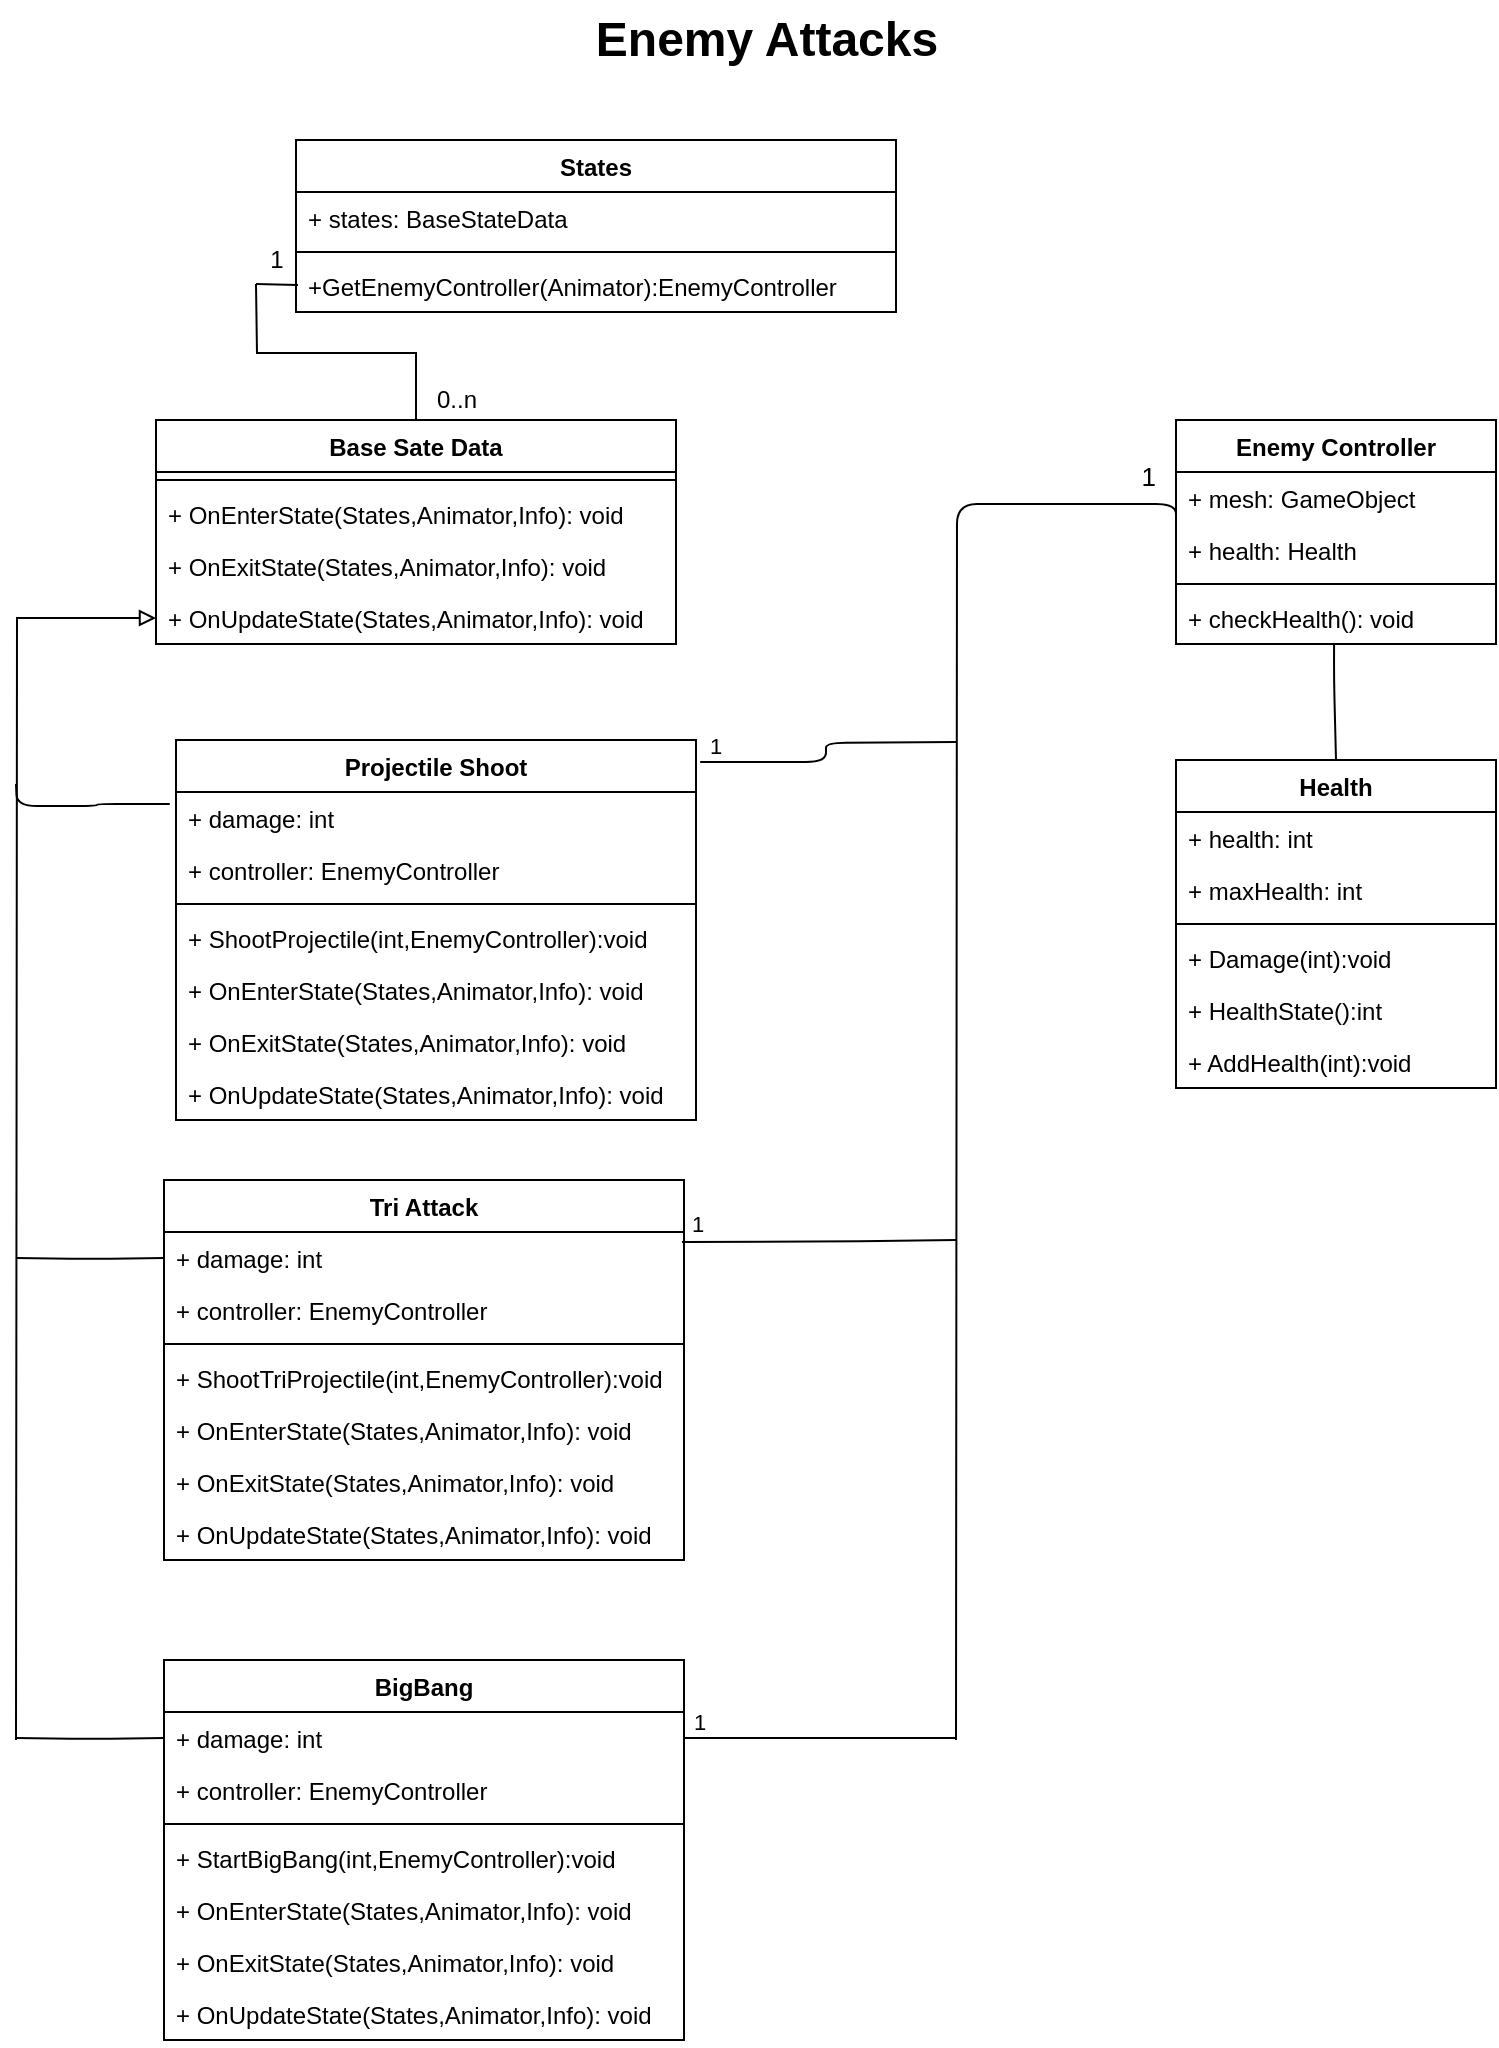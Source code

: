 <mxfile version="15.2.7" type="github">
  <diagram id="ZAGHhrm-wD6JYHUMJgfc" name="Page-1">
    <mxGraphModel dx="1102" dy="522" grid="1" gridSize="10" guides="1" tooltips="1" connect="1" arrows="1" fold="1" page="1" pageScale="1" pageWidth="850" pageHeight="1100" math="0" shadow="0">
      <root>
        <mxCell id="0" />
        <mxCell id="1" parent="0" />
        <mxCell id="3vZIbk5PL8b3pY2EDthd-1" value="Enemy Controller" style="swimlane;fontStyle=1;align=center;verticalAlign=top;childLayout=stackLayout;horizontal=1;startSize=26;horizontalStack=0;resizeParent=1;resizeParentMax=0;resizeLast=0;collapsible=1;marginBottom=0;" vertex="1" parent="1">
          <mxGeometry x="620" y="260" width="160" height="112" as="geometry">
            <mxRectangle x="320" y="90" width="130" height="26" as="alternateBounds" />
          </mxGeometry>
        </mxCell>
        <mxCell id="3vZIbk5PL8b3pY2EDthd-2" value="+ mesh: GameObject" style="text;strokeColor=none;fillColor=none;align=left;verticalAlign=top;spacingLeft=4;spacingRight=4;overflow=hidden;rotatable=0;points=[[0,0.5],[1,0.5]];portConstraint=eastwest;" vertex="1" parent="3vZIbk5PL8b3pY2EDthd-1">
          <mxGeometry y="26" width="160" height="26" as="geometry" />
        </mxCell>
        <mxCell id="3vZIbk5PL8b3pY2EDthd-5" value="+ health: Health" style="text;strokeColor=none;fillColor=none;align=left;verticalAlign=top;spacingLeft=4;spacingRight=4;overflow=hidden;rotatable=0;points=[[0,0.5],[1,0.5]];portConstraint=eastwest;" vertex="1" parent="3vZIbk5PL8b3pY2EDthd-1">
          <mxGeometry y="52" width="160" height="26" as="geometry" />
        </mxCell>
        <mxCell id="3vZIbk5PL8b3pY2EDthd-3" value="" style="line;strokeWidth=1;fillColor=none;align=left;verticalAlign=middle;spacingTop=-1;spacingLeft=3;spacingRight=3;rotatable=0;labelPosition=right;points=[];portConstraint=eastwest;" vertex="1" parent="3vZIbk5PL8b3pY2EDthd-1">
          <mxGeometry y="78" width="160" height="8" as="geometry" />
        </mxCell>
        <mxCell id="3vZIbk5PL8b3pY2EDthd-4" value="+ checkHealth(): void" style="text;strokeColor=none;fillColor=none;align=left;verticalAlign=top;spacingLeft=4;spacingRight=4;overflow=hidden;rotatable=0;points=[[0,0.5],[1,0.5]];portConstraint=eastwest;" vertex="1" parent="3vZIbk5PL8b3pY2EDthd-1">
          <mxGeometry y="86" width="160" height="26" as="geometry" />
        </mxCell>
        <mxCell id="3vZIbk5PL8b3pY2EDthd-14" value="Health" style="swimlane;fontStyle=1;align=center;verticalAlign=top;childLayout=stackLayout;horizontal=1;startSize=26;horizontalStack=0;resizeParent=1;resizeParentMax=0;resizeLast=0;collapsible=1;marginBottom=0;" vertex="1" parent="1">
          <mxGeometry x="620" y="430" width="160" height="164" as="geometry" />
        </mxCell>
        <mxCell id="3vZIbk5PL8b3pY2EDthd-15" value="+ health: int" style="text;strokeColor=none;fillColor=none;align=left;verticalAlign=top;spacingLeft=4;spacingRight=4;overflow=hidden;rotatable=0;points=[[0,0.5],[1,0.5]];portConstraint=eastwest;" vertex="1" parent="3vZIbk5PL8b3pY2EDthd-14">
          <mxGeometry y="26" width="160" height="26" as="geometry" />
        </mxCell>
        <mxCell id="3vZIbk5PL8b3pY2EDthd-18" value="+ maxHealth: int" style="text;strokeColor=none;fillColor=none;align=left;verticalAlign=top;spacingLeft=4;spacingRight=4;overflow=hidden;rotatable=0;points=[[0,0.5],[1,0.5]];portConstraint=eastwest;" vertex="1" parent="3vZIbk5PL8b3pY2EDthd-14">
          <mxGeometry y="52" width="160" height="26" as="geometry" />
        </mxCell>
        <mxCell id="3vZIbk5PL8b3pY2EDthd-16" value="" style="line;strokeWidth=1;fillColor=none;align=left;verticalAlign=middle;spacingTop=-1;spacingLeft=3;spacingRight=3;rotatable=0;labelPosition=right;points=[];portConstraint=eastwest;" vertex="1" parent="3vZIbk5PL8b3pY2EDthd-14">
          <mxGeometry y="78" width="160" height="8" as="geometry" />
        </mxCell>
        <mxCell id="3vZIbk5PL8b3pY2EDthd-17" value="+ Damage(int):void" style="text;strokeColor=none;fillColor=none;align=left;verticalAlign=top;spacingLeft=4;spacingRight=4;overflow=hidden;rotatable=0;points=[[0,0.5],[1,0.5]];portConstraint=eastwest;" vertex="1" parent="3vZIbk5PL8b3pY2EDthd-14">
          <mxGeometry y="86" width="160" height="26" as="geometry" />
        </mxCell>
        <mxCell id="3vZIbk5PL8b3pY2EDthd-19" value="+ HealthState():int" style="text;strokeColor=none;fillColor=none;align=left;verticalAlign=top;spacingLeft=4;spacingRight=4;overflow=hidden;rotatable=0;points=[[0,0.5],[1,0.5]];portConstraint=eastwest;" vertex="1" parent="3vZIbk5PL8b3pY2EDthd-14">
          <mxGeometry y="112" width="160" height="26" as="geometry" />
        </mxCell>
        <mxCell id="3vZIbk5PL8b3pY2EDthd-20" value="+ AddHealth(int):void" style="text;strokeColor=none;fillColor=none;align=left;verticalAlign=top;spacingLeft=4;spacingRight=4;overflow=hidden;rotatable=0;points=[[0,0.5],[1,0.5]];portConstraint=eastwest;" vertex="1" parent="3vZIbk5PL8b3pY2EDthd-14">
          <mxGeometry y="138" width="160" height="26" as="geometry" />
        </mxCell>
        <mxCell id="3vZIbk5PL8b3pY2EDthd-27" value="" style="endArrow=none;html=1;exitX=0.5;exitY=0;exitDx=0;exitDy=0;entryX=0.494;entryY=1;entryDx=0;entryDy=0;entryPerimeter=0;" edge="1" parent="1" source="3vZIbk5PL8b3pY2EDthd-14" target="3vZIbk5PL8b3pY2EDthd-4">
          <mxGeometry width="50" height="50" relative="1" as="geometry">
            <mxPoint x="694" y="420" as="sourcePoint" />
            <mxPoint x="700" y="390" as="targetPoint" />
            <Array as="points">
              <mxPoint x="699" y="390" />
            </Array>
          </mxGeometry>
        </mxCell>
        <mxCell id="3vZIbk5PL8b3pY2EDthd-48" value="" style="edgeStyle=orthogonalEdgeStyle;rounded=0;orthogonalLoop=1;jettySize=auto;html=1;endArrow=none;endFill=0;startArrow=none;" edge="1" parent="1" target="3vZIbk5PL8b3pY2EDthd-47">
          <mxGeometry relative="1" as="geometry">
            <mxPoint x="160" y="192" as="sourcePoint" />
          </mxGeometry>
        </mxCell>
        <mxCell id="3vZIbk5PL8b3pY2EDthd-38" value="Base Sate Data" style="swimlane;fontStyle=1;align=center;verticalAlign=top;childLayout=stackLayout;horizontal=1;startSize=26;horizontalStack=0;resizeParent=1;resizeParentMax=0;resizeLast=0;collapsible=1;marginBottom=0;" vertex="1" parent="1">
          <mxGeometry x="110" y="260" width="260" height="112" as="geometry" />
        </mxCell>
        <mxCell id="3vZIbk5PL8b3pY2EDthd-40" value="" style="line;strokeWidth=1;fillColor=none;align=left;verticalAlign=middle;spacingTop=-1;spacingLeft=3;spacingRight=3;rotatable=0;labelPosition=right;points=[];portConstraint=eastwest;" vertex="1" parent="3vZIbk5PL8b3pY2EDthd-38">
          <mxGeometry y="26" width="260" height="8" as="geometry" />
        </mxCell>
        <mxCell id="3vZIbk5PL8b3pY2EDthd-41" value="+ OnEnterState(States,Animator,Info): void" style="text;strokeColor=none;fillColor=none;align=left;verticalAlign=top;spacingLeft=4;spacingRight=4;overflow=hidden;rotatable=0;points=[[0,0.5],[1,0.5]];portConstraint=eastwest;" vertex="1" parent="3vZIbk5PL8b3pY2EDthd-38">
          <mxGeometry y="34" width="260" height="26" as="geometry" />
        </mxCell>
        <mxCell id="3vZIbk5PL8b3pY2EDthd-42" value="+ OnExitState(States,Animator,Info): void" style="text;strokeColor=none;fillColor=none;align=left;verticalAlign=top;spacingLeft=4;spacingRight=4;overflow=hidden;rotatable=0;points=[[0,0.5],[1,0.5]];portConstraint=eastwest;" vertex="1" parent="3vZIbk5PL8b3pY2EDthd-38">
          <mxGeometry y="60" width="260" height="26" as="geometry" />
        </mxCell>
        <mxCell id="3vZIbk5PL8b3pY2EDthd-43" value="+ OnUpdateState(States,Animator,Info): void" style="text;strokeColor=none;fillColor=none;align=left;verticalAlign=top;spacingLeft=4;spacingRight=4;overflow=hidden;rotatable=0;points=[[0,0.5],[1,0.5]];portConstraint=eastwest;" vertex="1" parent="3vZIbk5PL8b3pY2EDthd-38">
          <mxGeometry y="86" width="260" height="26" as="geometry" />
        </mxCell>
        <mxCell id="3vZIbk5PL8b3pY2EDthd-44" value="States" style="swimlane;fontStyle=1;align=center;verticalAlign=top;childLayout=stackLayout;horizontal=1;startSize=26;horizontalStack=0;resizeParent=1;resizeParentMax=0;resizeLast=0;collapsible=1;marginBottom=0;" vertex="1" parent="1">
          <mxGeometry x="180" y="120" width="300" height="86" as="geometry" />
        </mxCell>
        <mxCell id="3vZIbk5PL8b3pY2EDthd-45" value="+ states: BaseStateData" style="text;strokeColor=none;fillColor=none;align=left;verticalAlign=top;spacingLeft=4;spacingRight=4;overflow=hidden;rotatable=0;points=[[0,0.5],[1,0.5]];portConstraint=eastwest;" vertex="1" parent="3vZIbk5PL8b3pY2EDthd-44">
          <mxGeometry y="26" width="300" height="26" as="geometry" />
        </mxCell>
        <mxCell id="3vZIbk5PL8b3pY2EDthd-46" value="" style="line;strokeWidth=1;fillColor=none;align=left;verticalAlign=middle;spacingTop=-1;spacingLeft=3;spacingRight=3;rotatable=0;labelPosition=right;points=[];portConstraint=eastwest;" vertex="1" parent="3vZIbk5PL8b3pY2EDthd-44">
          <mxGeometry y="52" width="300" height="8" as="geometry" />
        </mxCell>
        <mxCell id="3vZIbk5PL8b3pY2EDthd-47" value="+GetEnemyController(Animator):EnemyController" style="text;strokeColor=none;fillColor=none;align=left;verticalAlign=top;spacingLeft=4;spacingRight=4;overflow=hidden;rotatable=0;points=[[0,0.5],[1,0.5]];portConstraint=eastwest;" vertex="1" parent="3vZIbk5PL8b3pY2EDthd-44">
          <mxGeometry y="60" width="300" height="26" as="geometry" />
        </mxCell>
        <mxCell id="3vZIbk5PL8b3pY2EDthd-49" value="0..n" style="text;html=1;align=center;verticalAlign=middle;resizable=0;points=[];autosize=1;strokeColor=none;fillColor=none;" vertex="1" parent="1">
          <mxGeometry x="240" y="240" width="40" height="20" as="geometry" />
        </mxCell>
        <mxCell id="3vZIbk5PL8b3pY2EDthd-51" value="" style="edgeStyle=orthogonalEdgeStyle;rounded=0;orthogonalLoop=1;jettySize=auto;html=1;endArrow=none;endFill=0;" edge="1" parent="1" source="3vZIbk5PL8b3pY2EDthd-38">
          <mxGeometry relative="1" as="geometry">
            <mxPoint x="240" y="260" as="sourcePoint" />
            <mxPoint x="160" y="192" as="targetPoint" />
          </mxGeometry>
        </mxCell>
        <mxCell id="3vZIbk5PL8b3pY2EDthd-53" value="1" style="text;html=1;align=center;verticalAlign=middle;resizable=0;points=[];autosize=1;strokeColor=none;fillColor=none;" vertex="1" parent="1">
          <mxGeometry x="160" y="170" width="20" height="20" as="geometry" />
        </mxCell>
        <mxCell id="3vZIbk5PL8b3pY2EDthd-56" value="Projectile Shoot" style="swimlane;fontStyle=1;align=center;verticalAlign=top;childLayout=stackLayout;horizontal=1;startSize=26;horizontalStack=0;resizeParent=1;resizeParentMax=0;resizeLast=0;collapsible=1;marginBottom=0;" vertex="1" parent="1">
          <mxGeometry x="120" y="420" width="260" height="190" as="geometry">
            <mxRectangle x="20" y="320" width="120" height="26" as="alternateBounds" />
          </mxGeometry>
        </mxCell>
        <mxCell id="3vZIbk5PL8b3pY2EDthd-57" value="+ damage: int" style="text;strokeColor=none;fillColor=none;align=left;verticalAlign=top;spacingLeft=4;spacingRight=4;overflow=hidden;rotatable=0;points=[[0,0.5],[1,0.5]];portConstraint=eastwest;" vertex="1" parent="3vZIbk5PL8b3pY2EDthd-56">
          <mxGeometry y="26" width="260" height="26" as="geometry" />
        </mxCell>
        <mxCell id="3vZIbk5PL8b3pY2EDthd-61" value="+ controller: EnemyController" style="text;strokeColor=none;fillColor=none;align=left;verticalAlign=top;spacingLeft=4;spacingRight=4;overflow=hidden;rotatable=0;points=[[0,0.5],[1,0.5]];portConstraint=eastwest;" vertex="1" parent="3vZIbk5PL8b3pY2EDthd-56">
          <mxGeometry y="52" width="260" height="26" as="geometry" />
        </mxCell>
        <mxCell id="3vZIbk5PL8b3pY2EDthd-58" value="" style="line;strokeWidth=1;fillColor=none;align=left;verticalAlign=middle;spacingTop=-1;spacingLeft=3;spacingRight=3;rotatable=0;labelPosition=right;points=[];portConstraint=eastwest;" vertex="1" parent="3vZIbk5PL8b3pY2EDthd-56">
          <mxGeometry y="78" width="260" height="8" as="geometry" />
        </mxCell>
        <mxCell id="3vZIbk5PL8b3pY2EDthd-59" value="+ ShootProjectile(int,EnemyController):void" style="text;strokeColor=none;fillColor=none;align=left;verticalAlign=top;spacingLeft=4;spacingRight=4;overflow=hidden;rotatable=0;points=[[0,0.5],[1,0.5]];portConstraint=eastwest;" vertex="1" parent="3vZIbk5PL8b3pY2EDthd-56">
          <mxGeometry y="86" width="260" height="26" as="geometry" />
        </mxCell>
        <mxCell id="3vZIbk5PL8b3pY2EDthd-90" value="+ OnEnterState(States,Animator,Info): void" style="text;strokeColor=none;fillColor=none;align=left;verticalAlign=top;spacingLeft=4;spacingRight=4;overflow=hidden;rotatable=0;points=[[0,0.5],[1,0.5]];portConstraint=eastwest;" vertex="1" parent="3vZIbk5PL8b3pY2EDthd-56">
          <mxGeometry y="112" width="260" height="26" as="geometry" />
        </mxCell>
        <mxCell id="3vZIbk5PL8b3pY2EDthd-91" value="+ OnExitState(States,Animator,Info): void" style="text;strokeColor=none;fillColor=none;align=left;verticalAlign=top;spacingLeft=4;spacingRight=4;overflow=hidden;rotatable=0;points=[[0,0.5],[1,0.5]];portConstraint=eastwest;" vertex="1" parent="3vZIbk5PL8b3pY2EDthd-56">
          <mxGeometry y="138" width="260" height="26" as="geometry" />
        </mxCell>
        <mxCell id="3vZIbk5PL8b3pY2EDthd-92" value="+ OnUpdateState(States,Animator,Info): void" style="text;strokeColor=none;fillColor=none;align=left;verticalAlign=top;spacingLeft=4;spacingRight=4;overflow=hidden;rotatable=0;points=[[0,0.5],[1,0.5]];portConstraint=eastwest;" vertex="1" parent="3vZIbk5PL8b3pY2EDthd-56">
          <mxGeometry y="164" width="260" height="26" as="geometry" />
        </mxCell>
        <mxCell id="3vZIbk5PL8b3pY2EDthd-65" value="" style="edgeStyle=orthogonalEdgeStyle;rounded=0;orthogonalLoop=1;jettySize=auto;html=1;endArrow=block;endFill=0;entryX=0;entryY=0.5;entryDx=0;entryDy=0;" edge="1" parent="1" target="3vZIbk5PL8b3pY2EDthd-43">
          <mxGeometry relative="1" as="geometry">
            <mxPoint x="40" y="920" as="sourcePoint" />
            <mxPoint x="370" y="359" as="targetPoint" />
          </mxGeometry>
        </mxCell>
        <mxCell id="3vZIbk5PL8b3pY2EDthd-93" value="" style="endArrow=none;html=1;edgeStyle=orthogonalEdgeStyle;strokeColor=default;entryX=0;entryY=0;entryDx=0;entryDy=0;entryPerimeter=0;" edge="1" parent="1" target="3vZIbk5PL8b3pY2EDthd-5">
          <mxGeometry relative="1" as="geometry">
            <mxPoint x="510" y="920" as="sourcePoint" />
            <mxPoint x="500" y="570" as="targetPoint" />
          </mxGeometry>
        </mxCell>
        <mxCell id="3vZIbk5PL8b3pY2EDthd-95" value="1" style="edgeLabel;resizable=0;html=1;align=right;verticalAlign=bottom;fontSize=13;" connectable="0" vertex="1" parent="3vZIbk5PL8b3pY2EDthd-93">
          <mxGeometry x="1" relative="1" as="geometry">
            <mxPoint x="-10" y="-13" as="offset" />
          </mxGeometry>
        </mxCell>
        <mxCell id="3vZIbk5PL8b3pY2EDthd-98" value="" style="endArrow=none;html=1;edgeStyle=orthogonalEdgeStyle;fontSize=13;strokeColor=default;exitX=1.008;exitY=0.058;exitDx=0;exitDy=0;exitPerimeter=0;" edge="1" parent="1" source="3vZIbk5PL8b3pY2EDthd-56">
          <mxGeometry relative="1" as="geometry">
            <mxPoint x="340" y="470" as="sourcePoint" />
            <mxPoint x="510" y="421" as="targetPoint" />
          </mxGeometry>
        </mxCell>
        <mxCell id="3vZIbk5PL8b3pY2EDthd-99" value="1" style="edgeLabel;resizable=0;html=1;align=left;verticalAlign=bottom;" connectable="0" vertex="1" parent="3vZIbk5PL8b3pY2EDthd-98">
          <mxGeometry x="-1" relative="1" as="geometry">
            <mxPoint x="3" as="offset" />
          </mxGeometry>
        </mxCell>
        <mxCell id="3vZIbk5PL8b3pY2EDthd-101" value="" style="endArrow=none;html=1;edgeStyle=orthogonalEdgeStyle;fontSize=13;strokeColor=default;entryX=-0.012;entryY=0.231;entryDx=0;entryDy=0;entryPerimeter=0;" edge="1" parent="1" target="3vZIbk5PL8b3pY2EDthd-57">
          <mxGeometry relative="1" as="geometry">
            <mxPoint x="40" y="442" as="sourcePoint" />
            <mxPoint x="500" y="470" as="targetPoint" />
          </mxGeometry>
        </mxCell>
        <mxCell id="3vZIbk5PL8b3pY2EDthd-104" value="" style="endArrow=none;html=1;edgeStyle=orthogonalEdgeStyle;fontSize=13;strokeColor=default;entryX=0;entryY=0.5;entryDx=0;entryDy=0;" edge="1" parent="1" target="3vZIbk5PL8b3pY2EDthd-106">
          <mxGeometry relative="1" as="geometry">
            <mxPoint x="40" y="679" as="sourcePoint" />
            <mxPoint x="120.0" y="680.006" as="targetPoint" />
          </mxGeometry>
        </mxCell>
        <mxCell id="3vZIbk5PL8b3pY2EDthd-105" value="Tri Attack" style="swimlane;fontStyle=1;align=center;verticalAlign=top;childLayout=stackLayout;horizontal=1;startSize=26;horizontalStack=0;resizeParent=1;resizeParentMax=0;resizeLast=0;collapsible=1;marginBottom=0;" vertex="1" parent="1">
          <mxGeometry x="114" y="640" width="260" height="190" as="geometry">
            <mxRectangle x="20" y="320" width="120" height="26" as="alternateBounds" />
          </mxGeometry>
        </mxCell>
        <mxCell id="3vZIbk5PL8b3pY2EDthd-106" value="+ damage: int" style="text;strokeColor=none;fillColor=none;align=left;verticalAlign=top;spacingLeft=4;spacingRight=4;overflow=hidden;rotatable=0;points=[[0,0.5],[1,0.5]];portConstraint=eastwest;" vertex="1" parent="3vZIbk5PL8b3pY2EDthd-105">
          <mxGeometry y="26" width="260" height="26" as="geometry" />
        </mxCell>
        <mxCell id="3vZIbk5PL8b3pY2EDthd-107" value="+ controller: EnemyController" style="text;strokeColor=none;fillColor=none;align=left;verticalAlign=top;spacingLeft=4;spacingRight=4;overflow=hidden;rotatable=0;points=[[0,0.5],[1,0.5]];portConstraint=eastwest;" vertex="1" parent="3vZIbk5PL8b3pY2EDthd-105">
          <mxGeometry y="52" width="260" height="26" as="geometry" />
        </mxCell>
        <mxCell id="3vZIbk5PL8b3pY2EDthd-108" value="" style="line;strokeWidth=1;fillColor=none;align=left;verticalAlign=middle;spacingTop=-1;spacingLeft=3;spacingRight=3;rotatable=0;labelPosition=right;points=[];portConstraint=eastwest;" vertex="1" parent="3vZIbk5PL8b3pY2EDthd-105">
          <mxGeometry y="78" width="260" height="8" as="geometry" />
        </mxCell>
        <mxCell id="3vZIbk5PL8b3pY2EDthd-109" value="+ ShootTriProjectile(int,EnemyController):void" style="text;strokeColor=none;fillColor=none;align=left;verticalAlign=top;spacingLeft=4;spacingRight=4;overflow=hidden;rotatable=0;points=[[0,0.5],[1,0.5]];portConstraint=eastwest;" vertex="1" parent="3vZIbk5PL8b3pY2EDthd-105">
          <mxGeometry y="86" width="260" height="26" as="geometry" />
        </mxCell>
        <mxCell id="3vZIbk5PL8b3pY2EDthd-110" value="+ OnEnterState(States,Animator,Info): void" style="text;strokeColor=none;fillColor=none;align=left;verticalAlign=top;spacingLeft=4;spacingRight=4;overflow=hidden;rotatable=0;points=[[0,0.5],[1,0.5]];portConstraint=eastwest;" vertex="1" parent="3vZIbk5PL8b3pY2EDthd-105">
          <mxGeometry y="112" width="260" height="26" as="geometry" />
        </mxCell>
        <mxCell id="3vZIbk5PL8b3pY2EDthd-111" value="+ OnExitState(States,Animator,Info): void" style="text;strokeColor=none;fillColor=none;align=left;verticalAlign=top;spacingLeft=4;spacingRight=4;overflow=hidden;rotatable=0;points=[[0,0.5],[1,0.5]];portConstraint=eastwest;" vertex="1" parent="3vZIbk5PL8b3pY2EDthd-105">
          <mxGeometry y="138" width="260" height="26" as="geometry" />
        </mxCell>
        <mxCell id="3vZIbk5PL8b3pY2EDthd-112" value="+ OnUpdateState(States,Animator,Info): void" style="text;strokeColor=none;fillColor=none;align=left;verticalAlign=top;spacingLeft=4;spacingRight=4;overflow=hidden;rotatable=0;points=[[0,0.5],[1,0.5]];portConstraint=eastwest;" vertex="1" parent="3vZIbk5PL8b3pY2EDthd-105">
          <mxGeometry y="164" width="260" height="26" as="geometry" />
        </mxCell>
        <mxCell id="3vZIbk5PL8b3pY2EDthd-113" value="" style="endArrow=none;html=1;edgeStyle=orthogonalEdgeStyle;fontSize=13;strokeColor=default;exitX=0.996;exitY=0.192;exitDx=0;exitDy=0;exitPerimeter=0;curved=1;" edge="1" parent="1" source="3vZIbk5PL8b3pY2EDthd-106">
          <mxGeometry relative="1" as="geometry">
            <mxPoint x="380.0" y="670.02" as="sourcePoint" />
            <mxPoint x="510" y="670" as="targetPoint" />
          </mxGeometry>
        </mxCell>
        <mxCell id="3vZIbk5PL8b3pY2EDthd-114" value="1" style="edgeLabel;resizable=0;html=1;align=left;verticalAlign=bottom;" connectable="0" vertex="1" parent="3vZIbk5PL8b3pY2EDthd-113">
          <mxGeometry x="-1" relative="1" as="geometry">
            <mxPoint x="3" as="offset" />
          </mxGeometry>
        </mxCell>
        <mxCell id="3vZIbk5PL8b3pY2EDthd-115" value="" style="endArrow=none;html=1;edgeStyle=orthogonalEdgeStyle;fontSize=13;strokeColor=default;entryX=0;entryY=0.5;entryDx=0;entryDy=0;" edge="1" parent="1" target="3vZIbk5PL8b3pY2EDthd-117">
          <mxGeometry relative="1" as="geometry">
            <mxPoint x="40" y="919" as="sourcePoint" />
            <mxPoint x="120" y="930" as="targetPoint" />
          </mxGeometry>
        </mxCell>
        <mxCell id="3vZIbk5PL8b3pY2EDthd-116" value="BigBang" style="swimlane;fontStyle=1;align=center;verticalAlign=top;childLayout=stackLayout;horizontal=1;startSize=26;horizontalStack=0;resizeParent=1;resizeParentMax=0;resizeLast=0;collapsible=1;marginBottom=0;" vertex="1" parent="1">
          <mxGeometry x="114" y="880" width="260" height="190" as="geometry">
            <mxRectangle x="20" y="320" width="120" height="26" as="alternateBounds" />
          </mxGeometry>
        </mxCell>
        <mxCell id="3vZIbk5PL8b3pY2EDthd-117" value="+ damage: int" style="text;strokeColor=none;fillColor=none;align=left;verticalAlign=top;spacingLeft=4;spacingRight=4;overflow=hidden;rotatable=0;points=[[0,0.5],[1,0.5]];portConstraint=eastwest;" vertex="1" parent="3vZIbk5PL8b3pY2EDthd-116">
          <mxGeometry y="26" width="260" height="26" as="geometry" />
        </mxCell>
        <mxCell id="3vZIbk5PL8b3pY2EDthd-118" value="+ controller: EnemyController" style="text;strokeColor=none;fillColor=none;align=left;verticalAlign=top;spacingLeft=4;spacingRight=4;overflow=hidden;rotatable=0;points=[[0,0.5],[1,0.5]];portConstraint=eastwest;" vertex="1" parent="3vZIbk5PL8b3pY2EDthd-116">
          <mxGeometry y="52" width="260" height="26" as="geometry" />
        </mxCell>
        <mxCell id="3vZIbk5PL8b3pY2EDthd-119" value="" style="line;strokeWidth=1;fillColor=none;align=left;verticalAlign=middle;spacingTop=-1;spacingLeft=3;spacingRight=3;rotatable=0;labelPosition=right;points=[];portConstraint=eastwest;" vertex="1" parent="3vZIbk5PL8b3pY2EDthd-116">
          <mxGeometry y="78" width="260" height="8" as="geometry" />
        </mxCell>
        <mxCell id="3vZIbk5PL8b3pY2EDthd-120" value="+ StartBigBang(int,EnemyController):void" style="text;strokeColor=none;fillColor=none;align=left;verticalAlign=top;spacingLeft=4;spacingRight=4;overflow=hidden;rotatable=0;points=[[0,0.5],[1,0.5]];portConstraint=eastwest;" vertex="1" parent="3vZIbk5PL8b3pY2EDthd-116">
          <mxGeometry y="86" width="260" height="26" as="geometry" />
        </mxCell>
        <mxCell id="3vZIbk5PL8b3pY2EDthd-121" value="+ OnEnterState(States,Animator,Info): void" style="text;strokeColor=none;fillColor=none;align=left;verticalAlign=top;spacingLeft=4;spacingRight=4;overflow=hidden;rotatable=0;points=[[0,0.5],[1,0.5]];portConstraint=eastwest;" vertex="1" parent="3vZIbk5PL8b3pY2EDthd-116">
          <mxGeometry y="112" width="260" height="26" as="geometry" />
        </mxCell>
        <mxCell id="3vZIbk5PL8b3pY2EDthd-122" value="+ OnExitState(States,Animator,Info): void" style="text;strokeColor=none;fillColor=none;align=left;verticalAlign=top;spacingLeft=4;spacingRight=4;overflow=hidden;rotatable=0;points=[[0,0.5],[1,0.5]];portConstraint=eastwest;" vertex="1" parent="3vZIbk5PL8b3pY2EDthd-116">
          <mxGeometry y="138" width="260" height="26" as="geometry" />
        </mxCell>
        <mxCell id="3vZIbk5PL8b3pY2EDthd-123" value="+ OnUpdateState(States,Animator,Info): void" style="text;strokeColor=none;fillColor=none;align=left;verticalAlign=top;spacingLeft=4;spacingRight=4;overflow=hidden;rotatable=0;points=[[0,0.5],[1,0.5]];portConstraint=eastwest;" vertex="1" parent="3vZIbk5PL8b3pY2EDthd-116">
          <mxGeometry y="164" width="260" height="26" as="geometry" />
        </mxCell>
        <mxCell id="3vZIbk5PL8b3pY2EDthd-124" value="" style="endArrow=none;html=1;edgeStyle=orthogonalEdgeStyle;fontSize=13;strokeColor=default;exitX=1;exitY=0.5;exitDx=0;exitDy=0;" edge="1" parent="1" source="3vZIbk5PL8b3pY2EDthd-117">
          <mxGeometry relative="1" as="geometry">
            <mxPoint x="370.0" y="960.992" as="sourcePoint" />
            <mxPoint x="510" y="919" as="targetPoint" />
          </mxGeometry>
        </mxCell>
        <mxCell id="3vZIbk5PL8b3pY2EDthd-125" value="1" style="edgeLabel;resizable=0;html=1;align=left;verticalAlign=bottom;" connectable="0" vertex="1" parent="3vZIbk5PL8b3pY2EDthd-124">
          <mxGeometry x="-1" relative="1" as="geometry">
            <mxPoint x="3" as="offset" />
          </mxGeometry>
        </mxCell>
        <mxCell id="3vZIbk5PL8b3pY2EDthd-126" value="Enemy Attacks" style="text;strokeColor=none;fillColor=none;html=1;fontSize=24;fontStyle=1;verticalAlign=middle;align=center;" vertex="1" parent="1">
          <mxGeometry x="320" y="50" width="190" height="40" as="geometry" />
        </mxCell>
      </root>
    </mxGraphModel>
  </diagram>
</mxfile>
